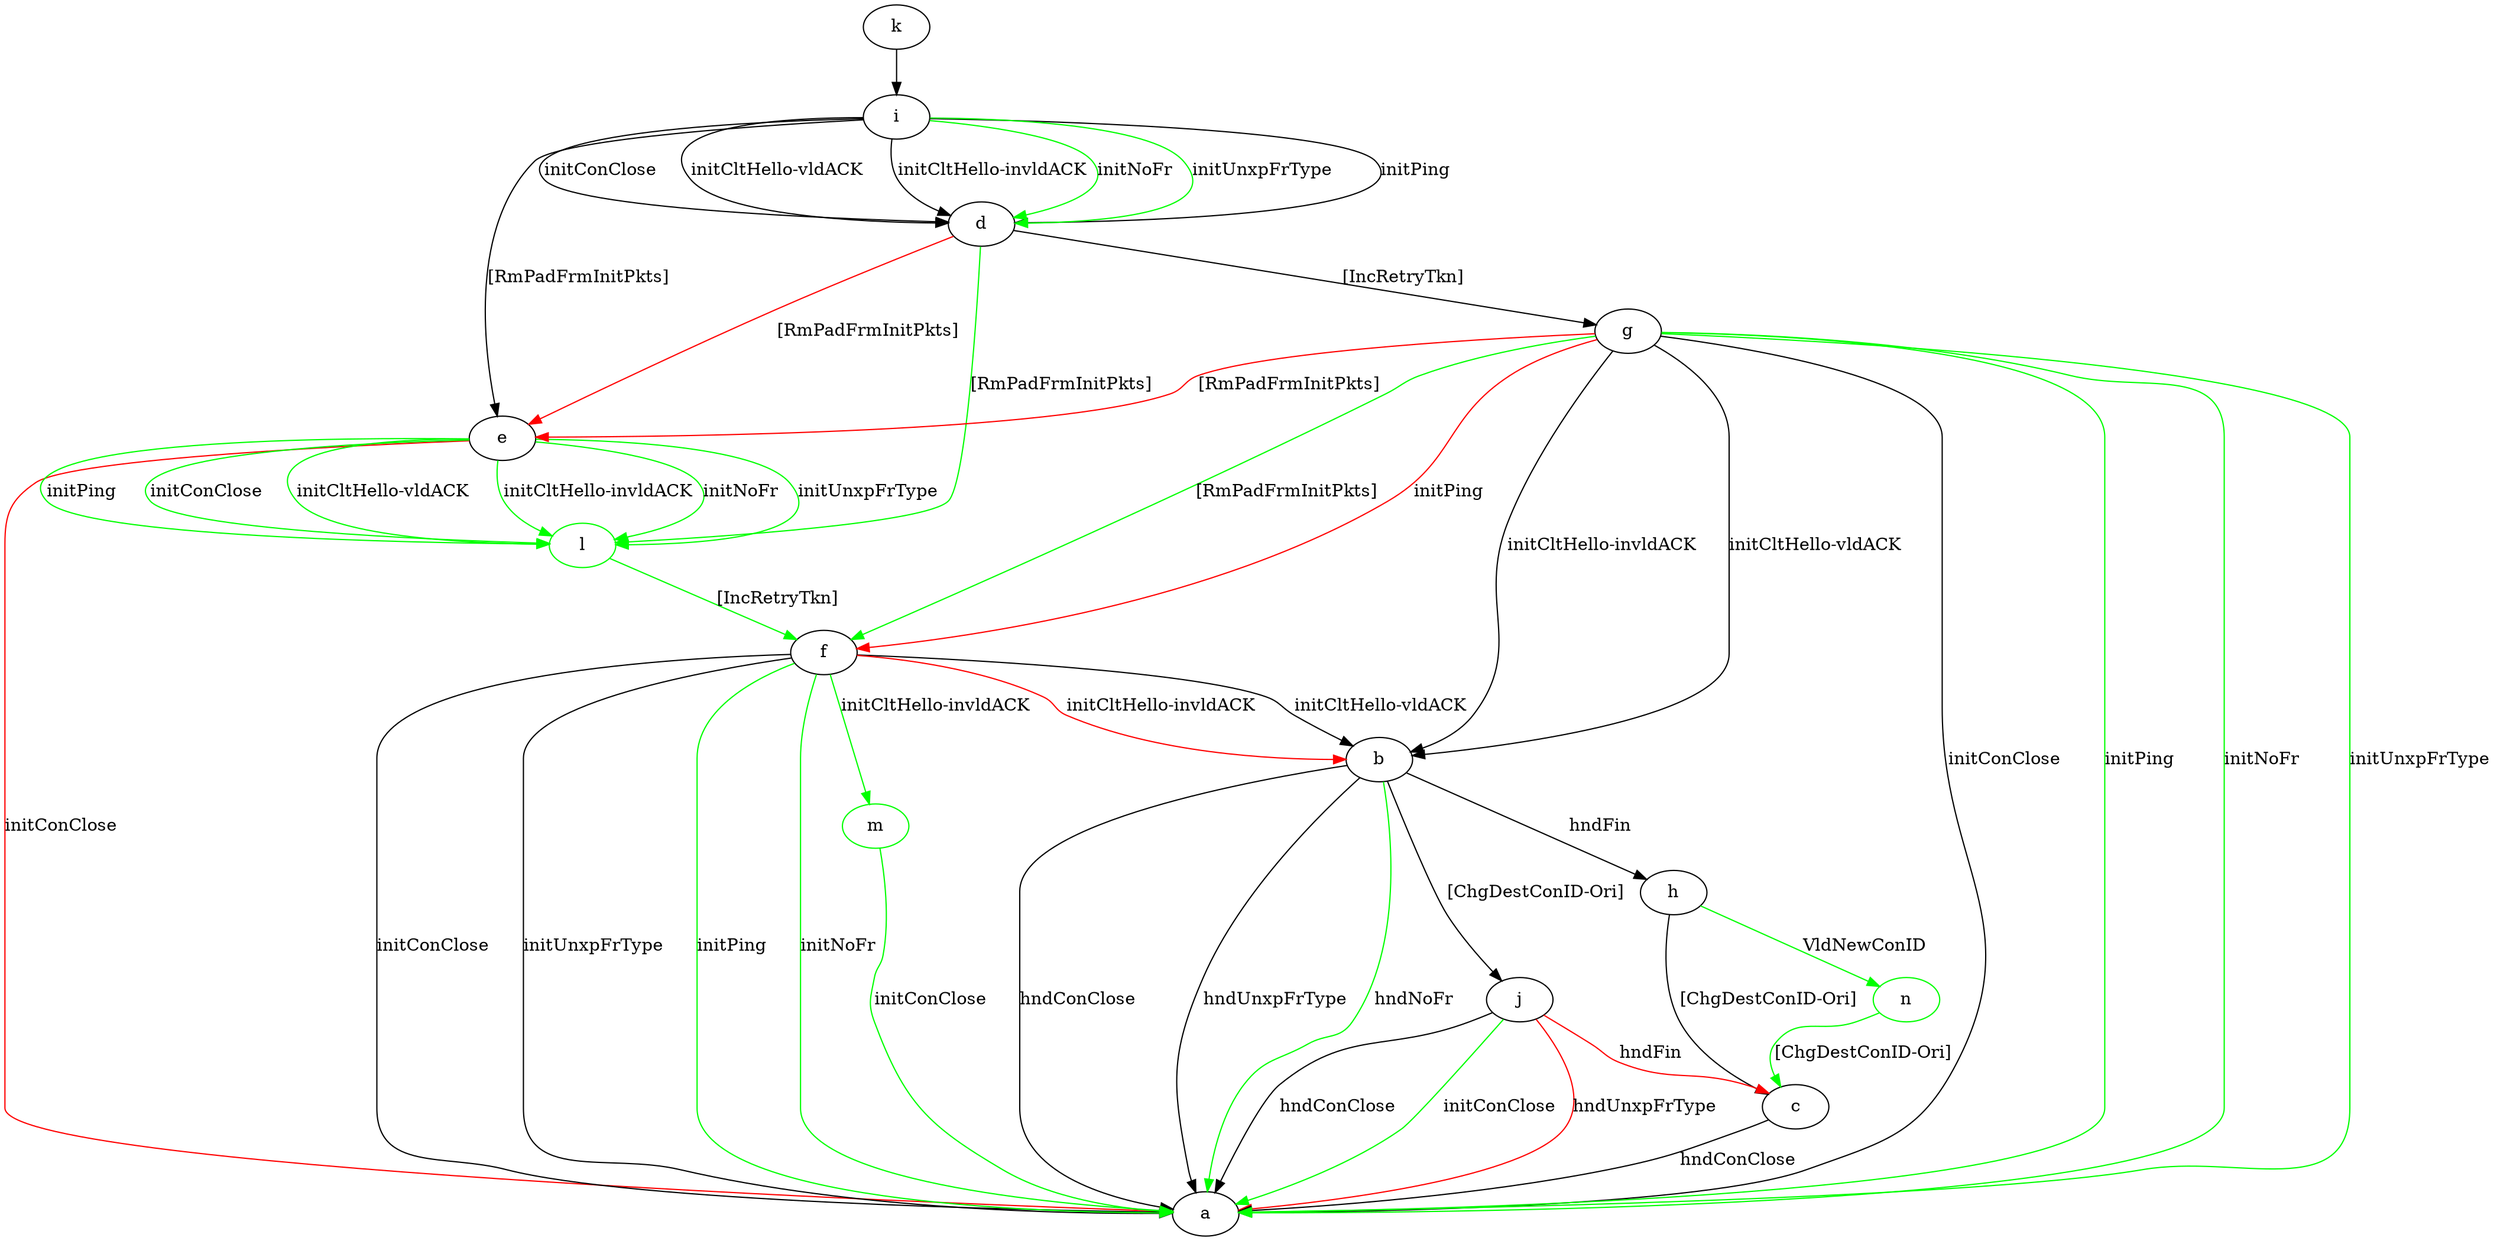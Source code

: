 digraph "" {
	b -> a	[key=0,
		label="hndConClose "];
	b -> a	[key=1,
		label="hndUnxpFrType "];
	b -> a	[key=2,
		color=green,
		label="hndNoFr "];
	b -> h	[key=0,
		label="hndFin "];
	b -> j	[key=0,
		label="[ChgDestConID-Ori] "];
	c -> a	[key=0,
		label="hndConClose "];
	d -> e	[key=0,
		color=red,
		label="[RmPadFrmInitPkts] "];
	d -> g	[key=0,
		label="[IncRetryTkn] "];
	l	[color=green];
	d -> l	[key=0,
		color=green,
		label="[RmPadFrmInitPkts] "];
	e -> a	[key=0,
		color=red,
		label="initConClose "];
	e -> l	[key=0,
		color=green,
		label="initPing "];
	e -> l	[key=1,
		color=green,
		label="initConClose "];
	e -> l	[key=2,
		color=green,
		label="initCltHello-vldACK "];
	e -> l	[key=3,
		color=green,
		label="initCltHello-invldACK "];
	e -> l	[key=4,
		color=green,
		label="initNoFr "];
	e -> l	[key=5,
		color=green,
		label="initUnxpFrType "];
	f -> a	[key=0,
		label="initConClose "];
	f -> a	[key=1,
		label="initUnxpFrType "];
	f -> a	[key=2,
		color=green,
		label="initPing "];
	f -> a	[key=3,
		color=green,
		label="initNoFr "];
	f -> b	[key=0,
		label="initCltHello-vldACK "];
	f -> b	[key=1,
		color=red,
		label="initCltHello-invldACK "];
	m	[color=green];
	f -> m	[key=0,
		color=green,
		label="initCltHello-invldACK "];
	g -> a	[key=0,
		label="initConClose "];
	g -> a	[key=1,
		color=green,
		label="initPing "];
	g -> a	[key=2,
		color=green,
		label="initNoFr "];
	g -> a	[key=3,
		color=green,
		label="initUnxpFrType "];
	g -> b	[key=0,
		label="initCltHello-vldACK "];
	g -> b	[key=1,
		label="initCltHello-invldACK "];
	g -> e	[key=0,
		color=red,
		label="[RmPadFrmInitPkts] "];
	g -> f	[key=0,
		color=green,
		label="[RmPadFrmInitPkts] "];
	g -> f	[key=1,
		color=red,
		label="initPing "];
	h -> c	[key=0,
		label="[ChgDestConID-Ori] "];
	n	[color=green];
	h -> n	[key=0,
		color=green,
		label="VldNewConID "];
	i -> d	[key=0,
		label="initPing "];
	i -> d	[key=1,
		label="initConClose "];
	i -> d	[key=2,
		label="initCltHello-vldACK "];
	i -> d	[key=3,
		label="initCltHello-invldACK "];
	i -> d	[key=4,
		color=green,
		label="initNoFr "];
	i -> d	[key=5,
		color=green,
		label="initUnxpFrType "];
	i -> e	[key=0,
		label="[RmPadFrmInitPkts] "];
	j -> a	[key=0,
		label="hndConClose "];
	j -> a	[key=1,
		color=green,
		label="initConClose "];
	j -> a	[key=2,
		color=red,
		label="hndUnxpFrType "];
	j -> c	[key=0,
		color=red,
		label="hndFin "];
	k -> i	[key=0];
	l -> f	[key=0,
		color=green,
		label="[IncRetryTkn] "];
	m -> a	[key=0,
		color=green,
		label="initConClose "];
	n -> c	[key=0,
		color=green,
		label="[ChgDestConID-Ori] "];
}
